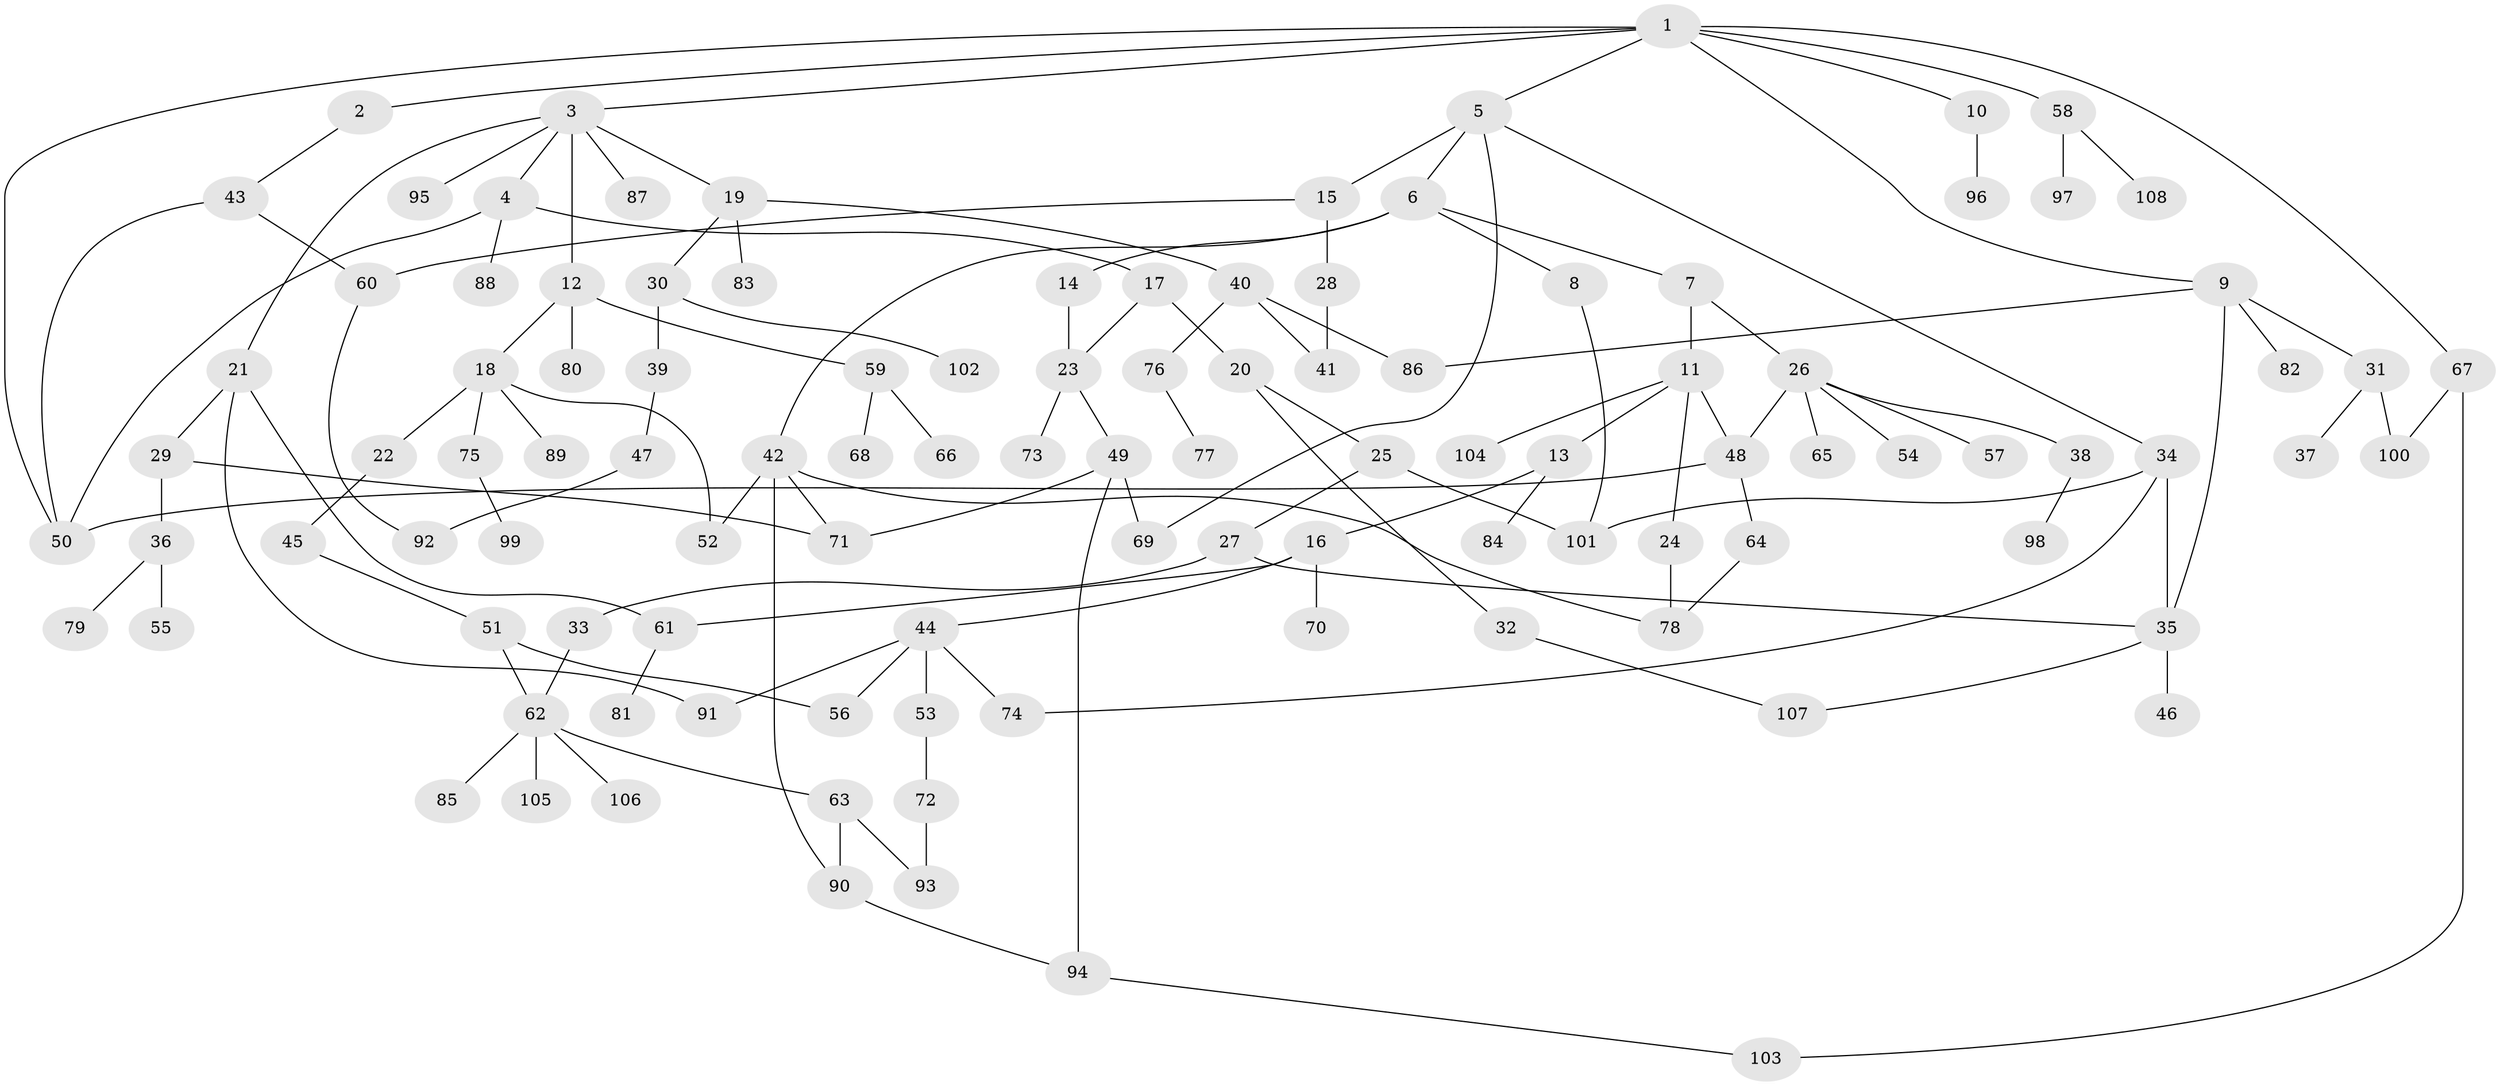 // coarse degree distribution, {5: 0.13953488372093023, 1: 0.5348837209302325, 6: 0.046511627906976744, 3: 0.09302325581395349, 2: 0.09302325581395349, 12: 0.023255813953488372, 4: 0.046511627906976744, 9: 0.023255813953488372}
// Generated by graph-tools (version 1.1) at 2025/45/03/04/25 21:45:33]
// undirected, 108 vertices, 137 edges
graph export_dot {
graph [start="1"]
  node [color=gray90,style=filled];
  1;
  2;
  3;
  4;
  5;
  6;
  7;
  8;
  9;
  10;
  11;
  12;
  13;
  14;
  15;
  16;
  17;
  18;
  19;
  20;
  21;
  22;
  23;
  24;
  25;
  26;
  27;
  28;
  29;
  30;
  31;
  32;
  33;
  34;
  35;
  36;
  37;
  38;
  39;
  40;
  41;
  42;
  43;
  44;
  45;
  46;
  47;
  48;
  49;
  50;
  51;
  52;
  53;
  54;
  55;
  56;
  57;
  58;
  59;
  60;
  61;
  62;
  63;
  64;
  65;
  66;
  67;
  68;
  69;
  70;
  71;
  72;
  73;
  74;
  75;
  76;
  77;
  78;
  79;
  80;
  81;
  82;
  83;
  84;
  85;
  86;
  87;
  88;
  89;
  90;
  91;
  92;
  93;
  94;
  95;
  96;
  97;
  98;
  99;
  100;
  101;
  102;
  103;
  104;
  105;
  106;
  107;
  108;
  1 -- 2;
  1 -- 3;
  1 -- 5;
  1 -- 9;
  1 -- 10;
  1 -- 50;
  1 -- 58;
  1 -- 67;
  2 -- 43;
  3 -- 4;
  3 -- 12;
  3 -- 19;
  3 -- 21;
  3 -- 87;
  3 -- 95;
  4 -- 17;
  4 -- 88;
  4 -- 50;
  5 -- 6;
  5 -- 15;
  5 -- 34;
  5 -- 69;
  6 -- 7;
  6 -- 8;
  6 -- 14;
  6 -- 42;
  7 -- 11;
  7 -- 26;
  8 -- 101;
  9 -- 31;
  9 -- 82;
  9 -- 86;
  9 -- 35;
  10 -- 96;
  11 -- 13;
  11 -- 24;
  11 -- 104;
  11 -- 48;
  12 -- 18;
  12 -- 59;
  12 -- 80;
  13 -- 16;
  13 -- 84;
  14 -- 23;
  15 -- 28;
  15 -- 60;
  16 -- 44;
  16 -- 70;
  16 -- 61;
  17 -- 20;
  17 -- 23;
  18 -- 22;
  18 -- 52;
  18 -- 75;
  18 -- 89;
  19 -- 30;
  19 -- 40;
  19 -- 83;
  20 -- 25;
  20 -- 32;
  21 -- 29;
  21 -- 61;
  21 -- 91;
  22 -- 45;
  23 -- 49;
  23 -- 73;
  24 -- 78;
  25 -- 27;
  25 -- 101;
  26 -- 38;
  26 -- 48;
  26 -- 54;
  26 -- 57;
  26 -- 65;
  27 -- 33;
  27 -- 35;
  28 -- 41;
  29 -- 36;
  29 -- 71;
  30 -- 39;
  30 -- 102;
  31 -- 37;
  31 -- 100;
  32 -- 107;
  33 -- 62;
  34 -- 35;
  34 -- 101;
  34 -- 74;
  35 -- 46;
  35 -- 107;
  36 -- 55;
  36 -- 79;
  38 -- 98;
  39 -- 47;
  40 -- 41;
  40 -- 76;
  40 -- 86;
  42 -- 78;
  42 -- 90;
  42 -- 52;
  42 -- 71;
  43 -- 50;
  43 -- 60;
  44 -- 53;
  44 -- 56;
  44 -- 74;
  44 -- 91;
  45 -- 51;
  47 -- 92;
  48 -- 64;
  48 -- 50;
  49 -- 71;
  49 -- 94;
  49 -- 69;
  51 -- 62;
  51 -- 56;
  53 -- 72;
  58 -- 97;
  58 -- 108;
  59 -- 66;
  59 -- 68;
  60 -- 92;
  61 -- 81;
  62 -- 63;
  62 -- 85;
  62 -- 105;
  62 -- 106;
  63 -- 90;
  63 -- 93;
  64 -- 78;
  67 -- 100;
  67 -- 103;
  72 -- 93;
  75 -- 99;
  76 -- 77;
  90 -- 94;
  94 -- 103;
}
